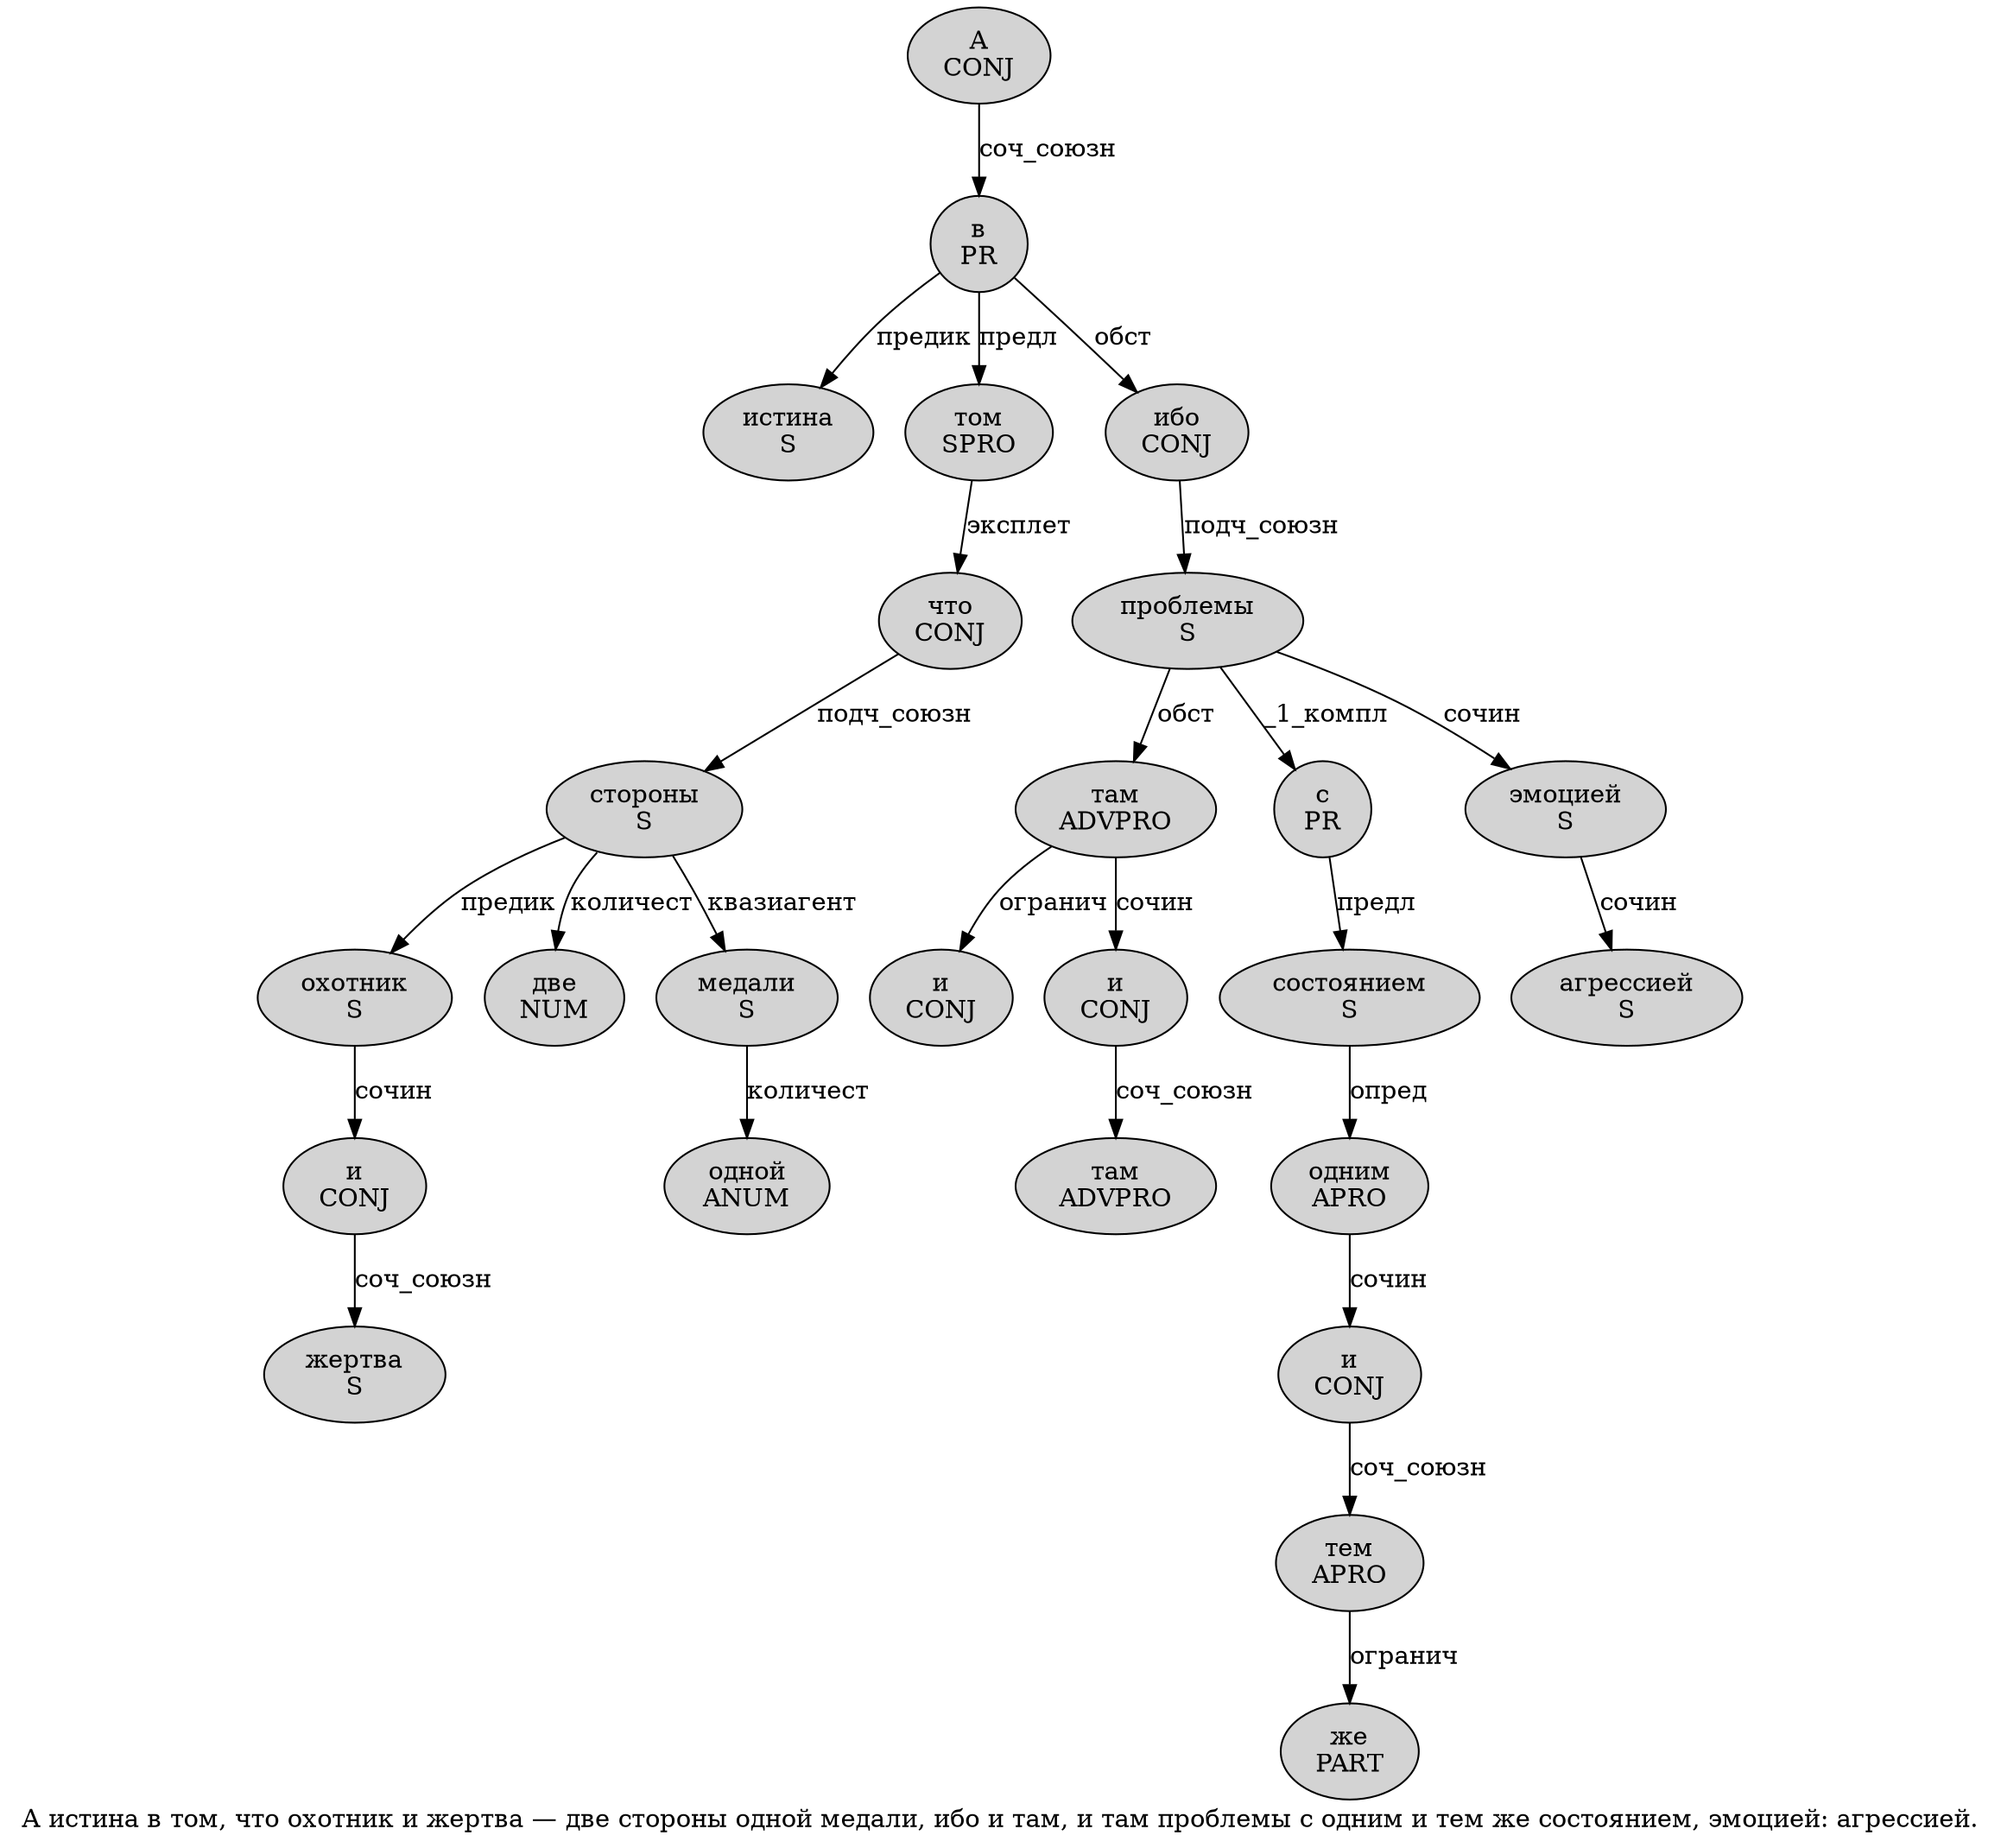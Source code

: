 digraph SENTENCE_3954 {
	graph [label="А истина в том, что охотник и жертва — две стороны одной медали, ибо и там, и там проблемы с одним и тем же состоянием, эмоцией: агрессией."]
	node [style=filled]
		0 [label="А
CONJ" color="" fillcolor=lightgray penwidth=1 shape=ellipse]
		1 [label="истина
S" color="" fillcolor=lightgray penwidth=1 shape=ellipse]
		2 [label="в
PR" color="" fillcolor=lightgray penwidth=1 shape=ellipse]
		3 [label="том
SPRO" color="" fillcolor=lightgray penwidth=1 shape=ellipse]
		5 [label="что
CONJ" color="" fillcolor=lightgray penwidth=1 shape=ellipse]
		6 [label="охотник
S" color="" fillcolor=lightgray penwidth=1 shape=ellipse]
		7 [label="и
CONJ" color="" fillcolor=lightgray penwidth=1 shape=ellipse]
		8 [label="жертва
S" color="" fillcolor=lightgray penwidth=1 shape=ellipse]
		10 [label="две
NUM" color="" fillcolor=lightgray penwidth=1 shape=ellipse]
		11 [label="стороны
S" color="" fillcolor=lightgray penwidth=1 shape=ellipse]
		12 [label="одной
ANUM" color="" fillcolor=lightgray penwidth=1 shape=ellipse]
		13 [label="медали
S" color="" fillcolor=lightgray penwidth=1 shape=ellipse]
		15 [label="ибо
CONJ" color="" fillcolor=lightgray penwidth=1 shape=ellipse]
		16 [label="и
CONJ" color="" fillcolor=lightgray penwidth=1 shape=ellipse]
		17 [label="там
ADVPRO" color="" fillcolor=lightgray penwidth=1 shape=ellipse]
		19 [label="и
CONJ" color="" fillcolor=lightgray penwidth=1 shape=ellipse]
		20 [label="там
ADVPRO" color="" fillcolor=lightgray penwidth=1 shape=ellipse]
		21 [label="проблемы
S" color="" fillcolor=lightgray penwidth=1 shape=ellipse]
		22 [label="с
PR" color="" fillcolor=lightgray penwidth=1 shape=ellipse]
		23 [label="одним
APRO" color="" fillcolor=lightgray penwidth=1 shape=ellipse]
		24 [label="и
CONJ" color="" fillcolor=lightgray penwidth=1 shape=ellipse]
		25 [label="тем
APRO" color="" fillcolor=lightgray penwidth=1 shape=ellipse]
		26 [label="же
PART" color="" fillcolor=lightgray penwidth=1 shape=ellipse]
		27 [label="состоянием
S" color="" fillcolor=lightgray penwidth=1 shape=ellipse]
		29 [label="эмоцией
S" color="" fillcolor=lightgray penwidth=1 shape=ellipse]
		31 [label="агрессией
S" color="" fillcolor=lightgray penwidth=1 shape=ellipse]
			5 -> 11 [label="подч_союзн"]
			19 -> 20 [label="соч_союзн"]
			0 -> 2 [label="соч_союзн"]
			3 -> 5 [label="эксплет"]
			24 -> 25 [label="соч_союзн"]
			6 -> 7 [label="сочин"]
			29 -> 31 [label="сочин"]
			2 -> 1 [label="предик"]
			2 -> 3 [label="предл"]
			2 -> 15 [label="обст"]
			11 -> 6 [label="предик"]
			11 -> 10 [label="количест"]
			11 -> 13 [label="квазиагент"]
			7 -> 8 [label="соч_союзн"]
			15 -> 21 [label="подч_союзн"]
			23 -> 24 [label="сочин"]
			21 -> 17 [label="обст"]
			21 -> 22 [label="_1_компл"]
			21 -> 29 [label="сочин"]
			13 -> 12 [label="количест"]
			22 -> 27 [label="предл"]
			27 -> 23 [label="опред"]
			25 -> 26 [label="огранич"]
			17 -> 16 [label="огранич"]
			17 -> 19 [label="сочин"]
}